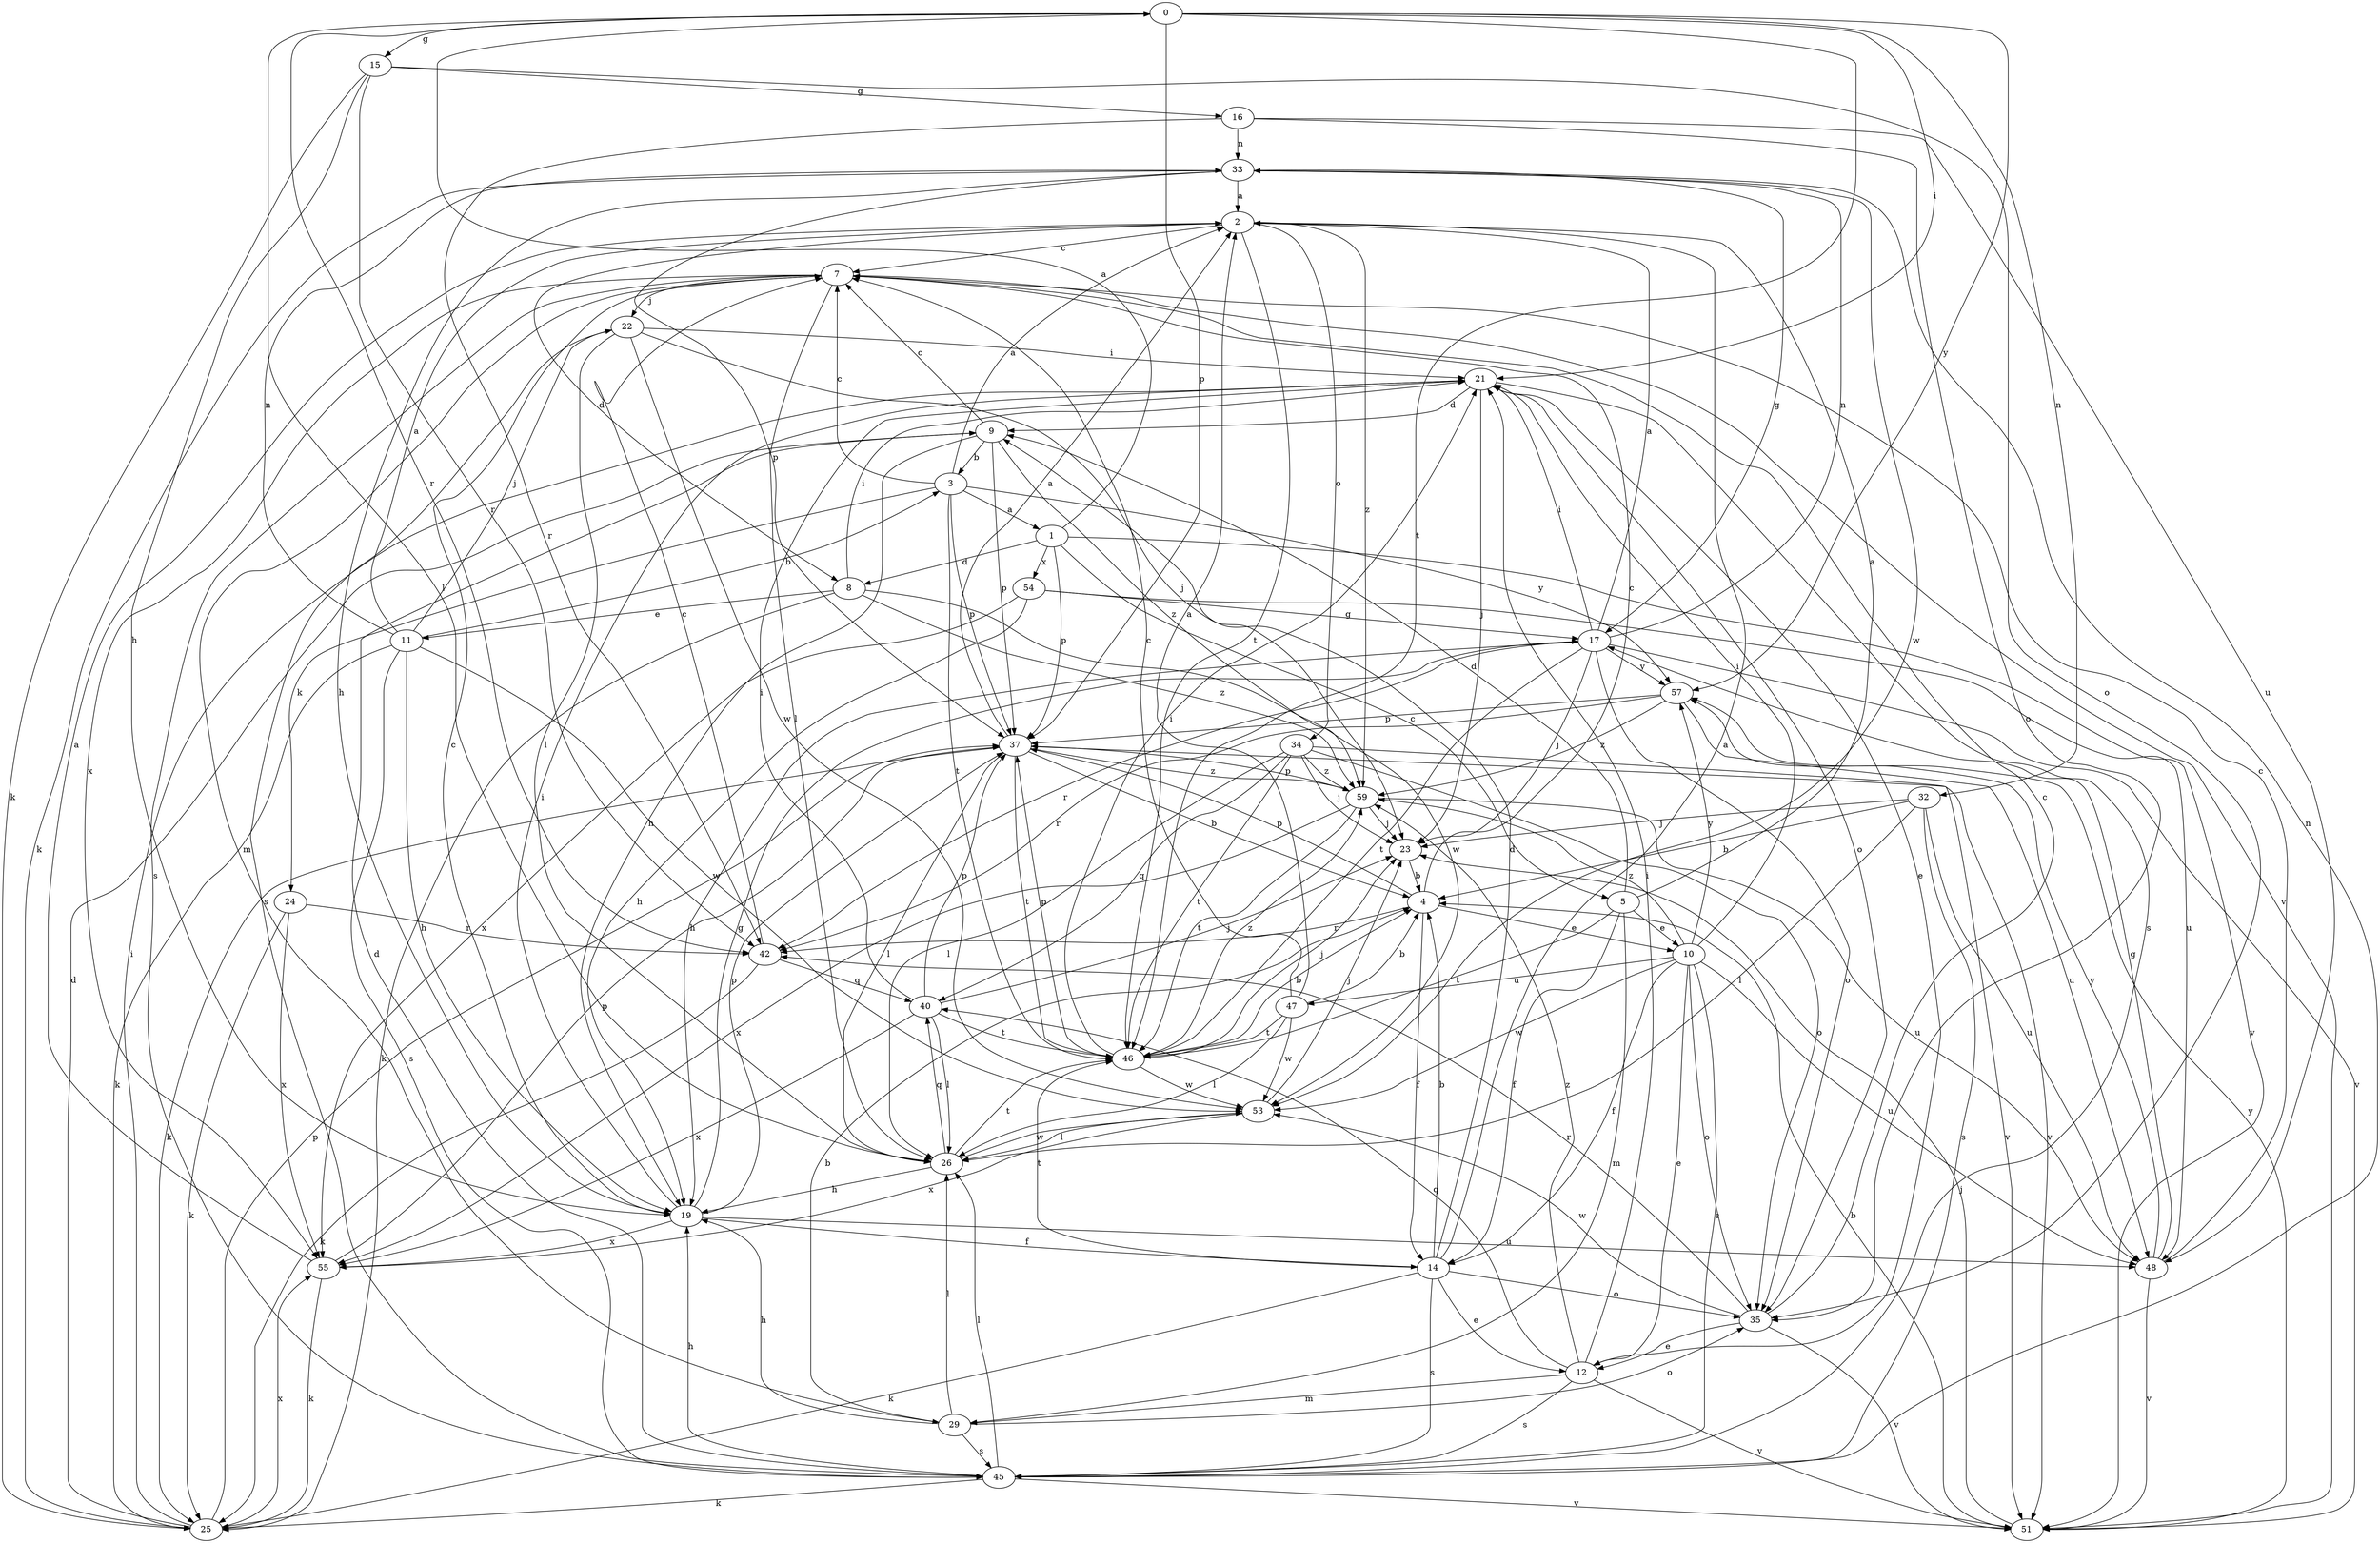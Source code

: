 strict digraph  {
0;
1;
2;
3;
4;
5;
7;
8;
9;
10;
11;
12;
14;
15;
16;
17;
19;
21;
22;
23;
24;
25;
26;
29;
32;
33;
34;
35;
37;
40;
42;
45;
46;
47;
48;
51;
53;
54;
55;
57;
59;
0 -> 15  [label=g];
0 -> 21  [label=i];
0 -> 26  [label=l];
0 -> 32  [label=n];
0 -> 37  [label=p];
0 -> 42  [label=r];
0 -> 46  [label=t];
0 -> 57  [label=y];
1 -> 0  [label=a];
1 -> 5  [label=c];
1 -> 8  [label=d];
1 -> 37  [label=p];
1 -> 51  [label=v];
1 -> 54  [label=x];
2 -> 7  [label=c];
2 -> 8  [label=d];
2 -> 34  [label=o];
2 -> 46  [label=t];
2 -> 59  [label=z];
3 -> 1  [label=a];
3 -> 2  [label=a];
3 -> 7  [label=c];
3 -> 24  [label=k];
3 -> 37  [label=p];
3 -> 46  [label=t];
3 -> 57  [label=y];
4 -> 7  [label=c];
4 -> 10  [label=e];
4 -> 14  [label=f];
4 -> 37  [label=p];
4 -> 42  [label=r];
5 -> 2  [label=a];
5 -> 9  [label=d];
5 -> 10  [label=e];
5 -> 14  [label=f];
5 -> 29  [label=m];
5 -> 46  [label=t];
7 -> 22  [label=j];
7 -> 26  [label=l];
7 -> 29  [label=m];
7 -> 45  [label=s];
7 -> 51  [label=v];
7 -> 55  [label=x];
8 -> 11  [label=e];
8 -> 21  [label=i];
8 -> 25  [label=k];
8 -> 53  [label=w];
8 -> 59  [label=z];
9 -> 3  [label=b];
9 -> 7  [label=c];
9 -> 19  [label=h];
9 -> 37  [label=p];
9 -> 59  [label=z];
10 -> 12  [label=e];
10 -> 14  [label=f];
10 -> 21  [label=i];
10 -> 35  [label=o];
10 -> 45  [label=s];
10 -> 47  [label=u];
10 -> 48  [label=u];
10 -> 53  [label=w];
10 -> 57  [label=y];
10 -> 59  [label=z];
11 -> 2  [label=a];
11 -> 3  [label=b];
11 -> 19  [label=h];
11 -> 22  [label=j];
11 -> 25  [label=k];
11 -> 33  [label=n];
11 -> 45  [label=s];
11 -> 53  [label=w];
12 -> 21  [label=i];
12 -> 29  [label=m];
12 -> 40  [label=q];
12 -> 45  [label=s];
12 -> 51  [label=v];
12 -> 59  [label=z];
14 -> 2  [label=a];
14 -> 4  [label=b];
14 -> 9  [label=d];
14 -> 12  [label=e];
14 -> 25  [label=k];
14 -> 35  [label=o];
14 -> 45  [label=s];
14 -> 46  [label=t];
15 -> 16  [label=g];
15 -> 19  [label=h];
15 -> 25  [label=k];
15 -> 35  [label=o];
15 -> 42  [label=r];
16 -> 33  [label=n];
16 -> 35  [label=o];
16 -> 42  [label=r];
16 -> 48  [label=u];
17 -> 2  [label=a];
17 -> 19  [label=h];
17 -> 21  [label=i];
17 -> 23  [label=j];
17 -> 33  [label=n];
17 -> 35  [label=o];
17 -> 42  [label=r];
17 -> 46  [label=t];
17 -> 51  [label=v];
17 -> 57  [label=y];
19 -> 7  [label=c];
19 -> 14  [label=f];
19 -> 17  [label=g];
19 -> 21  [label=i];
19 -> 37  [label=p];
19 -> 48  [label=u];
19 -> 55  [label=x];
21 -> 9  [label=d];
21 -> 12  [label=e];
21 -> 23  [label=j];
21 -> 35  [label=o];
21 -> 45  [label=s];
22 -> 21  [label=i];
22 -> 23  [label=j];
22 -> 26  [label=l];
22 -> 45  [label=s];
22 -> 53  [label=w];
23 -> 4  [label=b];
24 -> 25  [label=k];
24 -> 42  [label=r];
24 -> 55  [label=x];
25 -> 9  [label=d];
25 -> 21  [label=i];
25 -> 37  [label=p];
25 -> 55  [label=x];
26 -> 19  [label=h];
26 -> 40  [label=q];
26 -> 46  [label=t];
26 -> 53  [label=w];
29 -> 4  [label=b];
29 -> 19  [label=h];
29 -> 26  [label=l];
29 -> 35  [label=o];
29 -> 45  [label=s];
32 -> 4  [label=b];
32 -> 23  [label=j];
32 -> 26  [label=l];
32 -> 45  [label=s];
32 -> 48  [label=u];
33 -> 2  [label=a];
33 -> 17  [label=g];
33 -> 19  [label=h];
33 -> 25  [label=k];
33 -> 37  [label=p];
33 -> 53  [label=w];
34 -> 23  [label=j];
34 -> 26  [label=l];
34 -> 35  [label=o];
34 -> 40  [label=q];
34 -> 46  [label=t];
34 -> 51  [label=v];
34 -> 59  [label=z];
35 -> 7  [label=c];
35 -> 12  [label=e];
35 -> 42  [label=r];
35 -> 51  [label=v];
35 -> 53  [label=w];
37 -> 2  [label=a];
37 -> 4  [label=b];
37 -> 25  [label=k];
37 -> 26  [label=l];
37 -> 46  [label=t];
37 -> 51  [label=v];
37 -> 59  [label=z];
40 -> 21  [label=i];
40 -> 23  [label=j];
40 -> 26  [label=l];
40 -> 37  [label=p];
40 -> 46  [label=t];
40 -> 55  [label=x];
42 -> 7  [label=c];
42 -> 25  [label=k];
42 -> 40  [label=q];
45 -> 9  [label=d];
45 -> 19  [label=h];
45 -> 25  [label=k];
45 -> 26  [label=l];
45 -> 33  [label=n];
45 -> 51  [label=v];
46 -> 4  [label=b];
46 -> 21  [label=i];
46 -> 23  [label=j];
46 -> 37  [label=p];
46 -> 53  [label=w];
46 -> 59  [label=z];
47 -> 2  [label=a];
47 -> 4  [label=b];
47 -> 7  [label=c];
47 -> 26  [label=l];
47 -> 46  [label=t];
47 -> 53  [label=w];
48 -> 7  [label=c];
48 -> 17  [label=g];
48 -> 51  [label=v];
48 -> 57  [label=y];
51 -> 4  [label=b];
51 -> 23  [label=j];
51 -> 57  [label=y];
53 -> 23  [label=j];
53 -> 26  [label=l];
53 -> 55  [label=x];
54 -> 17  [label=g];
54 -> 19  [label=h];
54 -> 48  [label=u];
54 -> 55  [label=x];
55 -> 2  [label=a];
55 -> 25  [label=k];
55 -> 37  [label=p];
57 -> 37  [label=p];
57 -> 42  [label=r];
57 -> 48  [label=u];
57 -> 59  [label=z];
59 -> 23  [label=j];
59 -> 37  [label=p];
59 -> 46  [label=t];
59 -> 48  [label=u];
59 -> 55  [label=x];
}
